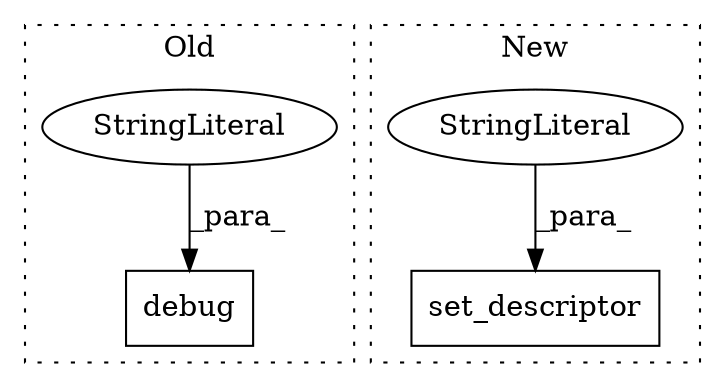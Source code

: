 digraph G {
subgraph cluster0 {
1 [label="debug" a="32" s="13711,13737" l="6,1" shape="box"];
4 [label="StringLiteral" a="45" s="13717" l="20" shape="ellipse"];
label = "Old";
style="dotted";
}
subgraph cluster1 {
2 [label="set_descriptor" a="32" s="26190,26220" l="15,1" shape="box"];
3 [label="StringLiteral" a="45" s="26205" l="15" shape="ellipse"];
label = "New";
style="dotted";
}
3 -> 2 [label="_para_"];
4 -> 1 [label="_para_"];
}